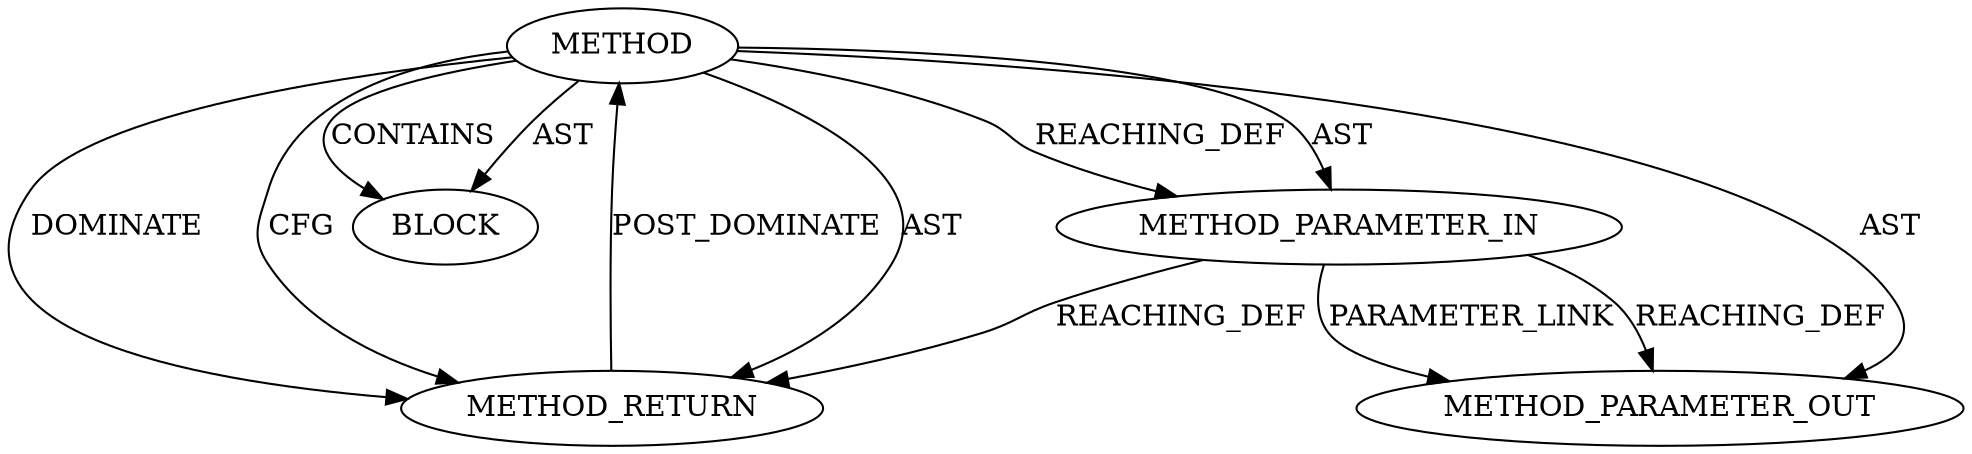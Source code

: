 digraph {
  13008 [label=BLOCK ORDER=1 ARGUMENT_INDEX=1 CODE="<empty>" TYPE_FULL_NAME="ANY"]
  13669 [label=METHOD_PARAMETER_OUT ORDER=1 CODE="p1" IS_VARIADIC=false TYPE_FULL_NAME="ANY" EVALUATION_STRATEGY="BY_VALUE" INDEX=1 NAME="p1"]
  13009 [label=METHOD_RETURN ORDER=2 CODE="RET" TYPE_FULL_NAME="ANY" EVALUATION_STRATEGY="BY_VALUE"]
  13007 [label=METHOD_PARAMETER_IN ORDER=1 CODE="p1" IS_VARIADIC=false TYPE_FULL_NAME="ANY" EVALUATION_STRATEGY="BY_VALUE" INDEX=1 NAME="p1"]
  13006 [label=METHOD AST_PARENT_TYPE="NAMESPACE_BLOCK" AST_PARENT_FULL_NAME="<global>" ORDER=0 CODE="<empty>" FULL_NAME="ceph_msg_put" IS_EXTERNAL=true FILENAME="<empty>" SIGNATURE="" NAME="ceph_msg_put"]
  13007 -> 13669 [label=PARAMETER_LINK ]
  13006 -> 13669 [label=AST ]
  13006 -> 13009 [label=AST ]
  13006 -> 13009 [label=DOMINATE ]
  13006 -> 13008 [label=AST ]
  13006 -> 13008 [label=CONTAINS ]
  13006 -> 13009 [label=CFG ]
  13009 -> 13006 [label=POST_DOMINATE ]
  13007 -> 13669 [label=REACHING_DEF VARIABLE="p1"]
  13007 -> 13009 [label=REACHING_DEF VARIABLE="p1"]
  13006 -> 13007 [label=REACHING_DEF VARIABLE=""]
  13006 -> 13007 [label=AST ]
}
